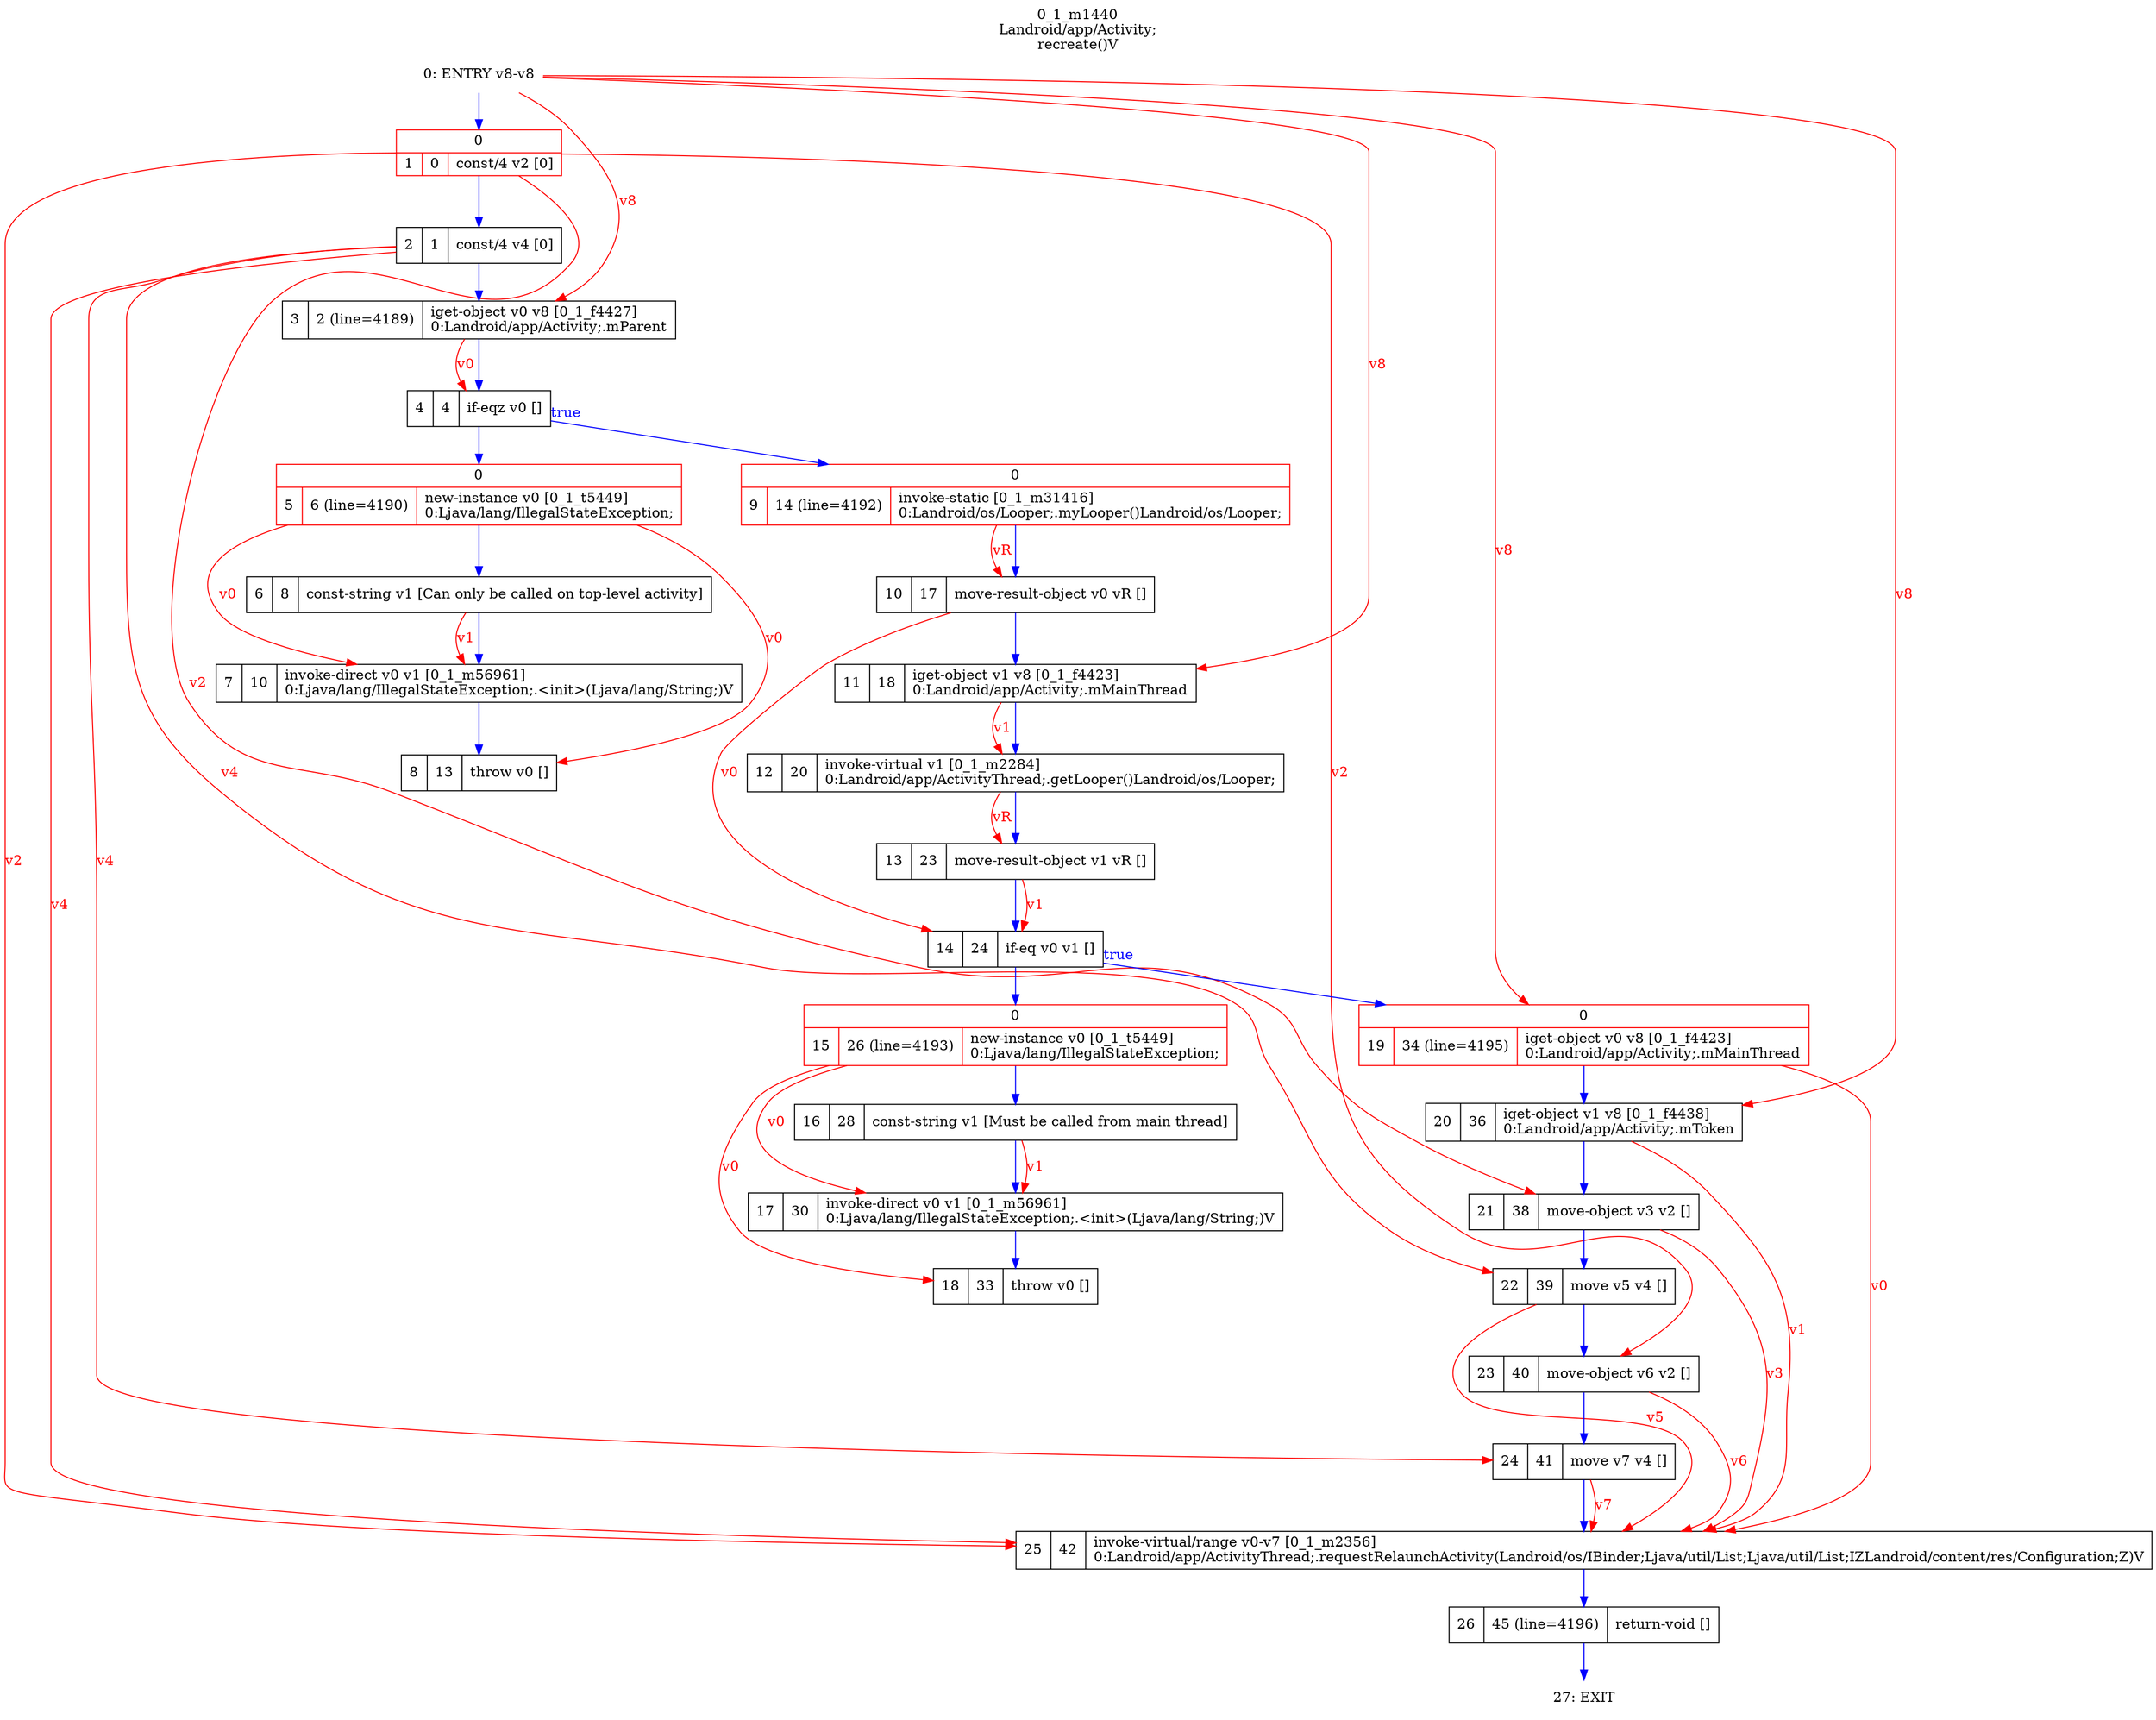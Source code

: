 digraph G {
rankdir=UD;
labelloc=t;
label="0_1_m1440\nLandroid/app/Activity;
recreate()V";
0[label="0: ENTRY v8-v8",shape=plaintext];
1[label="{0|{1|0|const/4 v2 [0]\l}}",shape=record, color=red];
2[label="2|1|const/4 v4 [0]\l",shape=record];
3[label="3|2 (line=4189)|iget-object v0 v8 [0_1_f4427]\l0:Landroid/app/Activity;.mParent\l",shape=record];
4[label="4|4|if-eqz v0 []\l",shape=record];
5[label="{0|{5|6 (line=4190)|new-instance v0 [0_1_t5449]\l0:Ljava/lang/IllegalStateException;\l}}",shape=record, color=red];
6[label="6|8|const-string v1 [Can only be called on top-level activity]\l",shape=record];
7[label="7|10|invoke-direct v0 v1 [0_1_m56961]\l0:Ljava/lang/IllegalStateException;.\<init\>(Ljava/lang/String;)V\l",shape=record,URL="0_1_m56961.dot"];
8[label="8|13|throw v0 []\l",shape=record];
9[label="{0|{9|14 (line=4192)|invoke-static [0_1_m31416]\l0:Landroid/os/Looper;.myLooper()Landroid/os/Looper;\l}}",shape=record,URL="0_1_m31416.dot", color=red];
10[label="10|17|move-result-object v0 vR []\l",shape=record];
11[label="11|18|iget-object v1 v8 [0_1_f4423]\l0:Landroid/app/Activity;.mMainThread\l",shape=record];
12[label="12|20|invoke-virtual v1 [0_1_m2284]\l0:Landroid/app/ActivityThread;.getLooper()Landroid/os/Looper;\l",shape=record,URL="0_1_m2284.dot"];
13[label="13|23|move-result-object v1 vR []\l",shape=record];
14[label="14|24|if-eq v0 v1 []\l",shape=record];
15[label="{0|{15|26 (line=4193)|new-instance v0 [0_1_t5449]\l0:Ljava/lang/IllegalStateException;\l}}",shape=record, color=red];
16[label="16|28|const-string v1 [Must be called from main thread]\l",shape=record];
17[label="17|30|invoke-direct v0 v1 [0_1_m56961]\l0:Ljava/lang/IllegalStateException;.\<init\>(Ljava/lang/String;)V\l",shape=record,URL="0_1_m56961.dot"];
18[label="18|33|throw v0 []\l",shape=record];
19[label="{0|{19|34 (line=4195)|iget-object v0 v8 [0_1_f4423]\l0:Landroid/app/Activity;.mMainThread\l}}",shape=record, color=red];
20[label="20|36|iget-object v1 v8 [0_1_f4438]\l0:Landroid/app/Activity;.mToken\l",shape=record];
21[label="21|38|move-object v3 v2 []\l",shape=record];
22[label="22|39|move v5 v4 []\l",shape=record];
23[label="23|40|move-object v6 v2 []\l",shape=record];
24[label="24|41|move v7 v4 []\l",shape=record];
25[label="25|42|invoke-virtual/range v0-v7 [0_1_m2356]\l0:Landroid/app/ActivityThread;.requestRelaunchActivity(Landroid/os/IBinder;Ljava/util/List;Ljava/util/List;IZLandroid/content/res/Configuration;Z)V\l",shape=record,URL="0_1_m2356.dot"];
26[label="26|45 (line=4196)|return-void []\l",shape=record];
27[label="27: EXIT",shape=plaintext];
0->1 [color=blue, fontcolor=blue,weight=100, taillabel=""];
1->2 [color=blue, fontcolor=blue,weight=100, taillabel=""];
2->3 [color=blue, fontcolor=blue,weight=100, taillabel=""];
3->4 [color=blue, fontcolor=blue,weight=100, taillabel=""];
4->9 [color=blue, fontcolor=blue,weight=10, taillabel="true"];
4->5 [color=blue, fontcolor=blue,weight=100, taillabel=""];
5->6 [color=blue, fontcolor=blue,weight=100, taillabel=""];
6->7 [color=blue, fontcolor=blue,weight=100, taillabel=""];
7->8 [color=blue, fontcolor=blue,weight=100, taillabel=""];
9->10 [color=blue, fontcolor=blue,weight=100, taillabel=""];
10->11 [color=blue, fontcolor=blue,weight=100, taillabel=""];
11->12 [color=blue, fontcolor=blue,weight=100, taillabel=""];
12->13 [color=blue, fontcolor=blue,weight=100, taillabel=""];
13->14 [color=blue, fontcolor=blue,weight=100, taillabel=""];
14->19 [color=blue, fontcolor=blue,weight=10, taillabel="true"];
14->15 [color=blue, fontcolor=blue,weight=100, taillabel=""];
15->16 [color=blue, fontcolor=blue,weight=100, taillabel=""];
16->17 [color=blue, fontcolor=blue,weight=100, taillabel=""];
17->18 [color=blue, fontcolor=blue,weight=100, taillabel=""];
19->20 [color=blue, fontcolor=blue,weight=100, taillabel=""];
20->21 [color=blue, fontcolor=blue,weight=100, taillabel=""];
21->22 [color=blue, fontcolor=blue,weight=100, taillabel=""];
22->23 [color=blue, fontcolor=blue,weight=100, taillabel=""];
23->24 [color=blue, fontcolor=blue,weight=100, taillabel=""];
24->25 [color=blue, fontcolor=blue,weight=100, taillabel=""];
25->26 [color=blue, fontcolor=blue,weight=100, taillabel=""];
26->27 [color=blue, fontcolor=blue,weight=100, taillabel=""];
0->3 [color=red, fontcolor=red, label="v8"];
3->4 [color=red, fontcolor=red, label="v0"];
5->7 [color=red, fontcolor=red, label="v0"];
6->7 [color=red, fontcolor=red, label="v1"];
5->8 [color=red, fontcolor=red, label="v0"];
9->10 [color=red, fontcolor=red, label="vR"];
0->11 [color=red, fontcolor=red, label="v8"];
11->12 [color=red, fontcolor=red, label="v1"];
12->13 [color=red, fontcolor=red, label="vR"];
10->14 [color=red, fontcolor=red, label="v0"];
13->14 [color=red, fontcolor=red, label="v1"];
15->17 [color=red, fontcolor=red, label="v0"];
16->17 [color=red, fontcolor=red, label="v1"];
15->18 [color=red, fontcolor=red, label="v0"];
0->19 [color=red, fontcolor=red, label="v8"];
0->20 [color=red, fontcolor=red, label="v8"];
1->21 [color=red, fontcolor=red, label="v2"];
2->22 [color=red, fontcolor=red, label="v4"];
1->23 [color=red, fontcolor=red, label="v2"];
2->24 [color=red, fontcolor=red, label="v4"];
1->25 [color=red, fontcolor=red, label="v2"];
2->25 [color=red, fontcolor=red, label="v4"];
19->25 [color=red, fontcolor=red, label="v0"];
20->25 [color=red, fontcolor=red, label="v1"];
21->25 [color=red, fontcolor=red, label="v3"];
22->25 [color=red, fontcolor=red, label="v5"];
23->25 [color=red, fontcolor=red, label="v6"];
24->25 [color=red, fontcolor=red, label="v7"];
}
